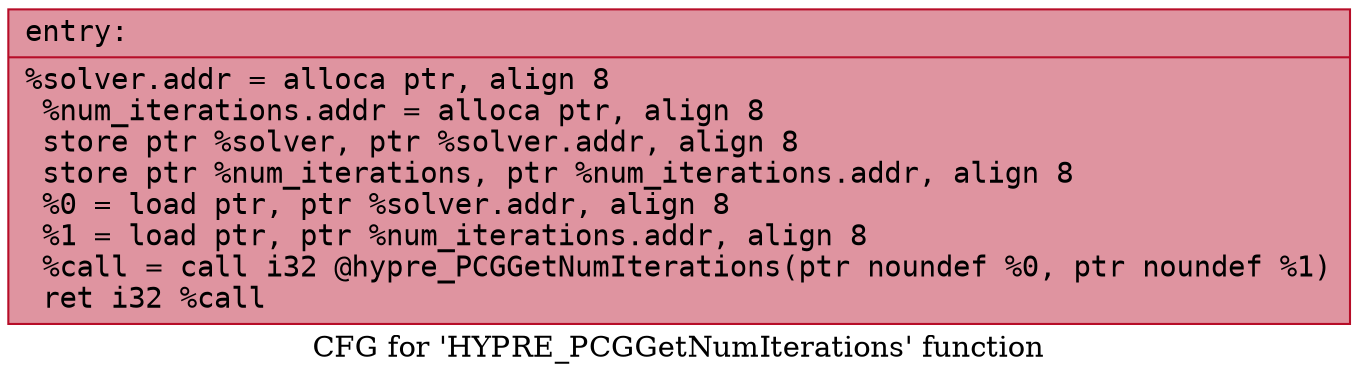 digraph "CFG for 'HYPRE_PCGGetNumIterations' function" {
	label="CFG for 'HYPRE_PCGGetNumIterations' function";

	Node0x556d45bd3680 [shape=record,color="#b70d28ff", style=filled, fillcolor="#b70d2870" fontname="Courier",label="{entry:\l|  %solver.addr = alloca ptr, align 8\l  %num_iterations.addr = alloca ptr, align 8\l  store ptr %solver, ptr %solver.addr, align 8\l  store ptr %num_iterations, ptr %num_iterations.addr, align 8\l  %0 = load ptr, ptr %solver.addr, align 8\l  %1 = load ptr, ptr %num_iterations.addr, align 8\l  %call = call i32 @hypre_PCGGetNumIterations(ptr noundef %0, ptr noundef %1)\l  ret i32 %call\l}"];
}
